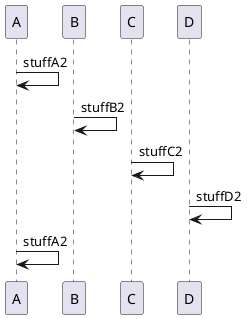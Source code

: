 {
  "sha1": "480qod7z9swqujs3ni3fv9vab3whokz",
  "insertion": {
    "when": "2024-05-30T20:48:20.446Z",
    "user": "plantuml@gmail.com"
  }
}
@startuml
!startsub FOO1
A->A : stuffA2
!endsub
B->B : stuffB2
C->C : stuffC2
D->D : stuffD2
!includesub FOO1
@enduml
